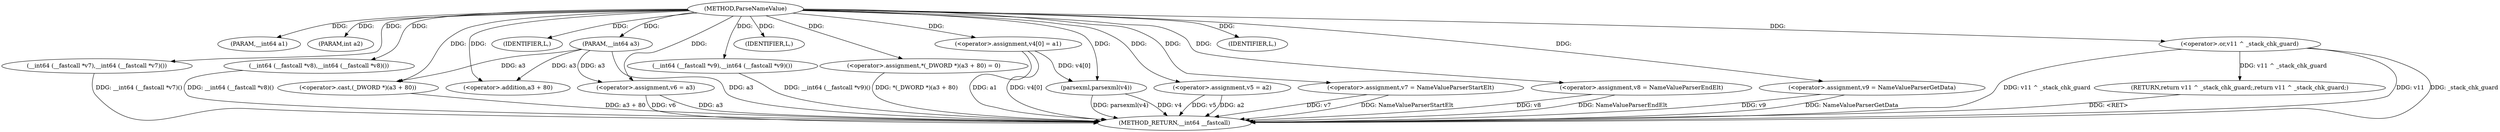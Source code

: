 digraph ParseNameValue {  
"1000109" [label = "(METHOD,ParseNameValue)" ]
"1000159" [label = "(METHOD_RETURN,__int64 __fastcall)" ]
"1000110" [label = "(PARAM,__int64 a1)" ]
"1000111" [label = "(PARAM,int a2)" ]
"1000112" [label = "(PARAM,__int64 a3)" ]
"1000117" [label = "(__int64 (__fastcall *v7),__int64 (__fastcall *v7)())" ]
"1000118" [label = "(__int64 (__fastcall *v8),__int64 (__fastcall *v8)())" ]
"1000119" [label = "(__int64 (__fastcall *v9),__int64 (__fastcall *v9)())" ]
"1000122" [label = "(IDENTIFIER,L,)" ]
"1000123" [label = "(<operator>.assignment,*(_DWORD *)(a3 + 80) = 0)" ]
"1000125" [label = "(<operator>.cast,(_DWORD *)(a3 + 80))" ]
"1000127" [label = "(<operator>.addition,a3 + 80)" ]
"1000131" [label = "(IDENTIFIER,L,)" ]
"1000132" [label = "(<operator>.assignment,v4[0] = a1)" ]
"1000137" [label = "(<operator>.assignment,v5 = a2)" ]
"1000140" [label = "(<operator>.assignment,v6 = a3)" ]
"1000143" [label = "(<operator>.assignment,v7 = NameValueParserStartElt)" ]
"1000146" [label = "(<operator>.assignment,v8 = NameValueParserEndElt)" ]
"1000149" [label = "(<operator>.assignment,v9 = NameValueParserGetData)" ]
"1000152" [label = "(IDENTIFIER,L,)" ]
"1000153" [label = "(parsexml,parsexml(v4))" ]
"1000155" [label = "(RETURN,return v11 ^ _stack_chk_guard;,return v11 ^ _stack_chk_guard;)" ]
"1000156" [label = "(<operator>.or,v11 ^ _stack_chk_guard)" ]
  "1000155" -> "1000159"  [ label = "DDG: <RET>"] 
  "1000123" -> "1000159"  [ label = "DDG: *(_DWORD *)(a3 + 80)"] 
  "1000156" -> "1000159"  [ label = "DDG: v11"] 
  "1000119" -> "1000159"  [ label = "DDG: __int64 (__fastcall *v9)()"] 
  "1000156" -> "1000159"  [ label = "DDG: _stack_chk_guard"] 
  "1000137" -> "1000159"  [ label = "DDG: v5"] 
  "1000156" -> "1000159"  [ label = "DDG: v11 ^ _stack_chk_guard"] 
  "1000112" -> "1000159"  [ label = "DDG: a3"] 
  "1000143" -> "1000159"  [ label = "DDG: v7"] 
  "1000132" -> "1000159"  [ label = "DDG: a1"] 
  "1000117" -> "1000159"  [ label = "DDG: __int64 (__fastcall *v7)()"] 
  "1000125" -> "1000159"  [ label = "DDG: a3 + 80"] 
  "1000137" -> "1000159"  [ label = "DDG: a2"] 
  "1000118" -> "1000159"  [ label = "DDG: __int64 (__fastcall *v8)()"] 
  "1000140" -> "1000159"  [ label = "DDG: a3"] 
  "1000153" -> "1000159"  [ label = "DDG: parsexml(v4)"] 
  "1000132" -> "1000159"  [ label = "DDG: v4[0]"] 
  "1000149" -> "1000159"  [ label = "DDG: v9"] 
  "1000146" -> "1000159"  [ label = "DDG: v8"] 
  "1000146" -> "1000159"  [ label = "DDG: NameValueParserEndElt"] 
  "1000140" -> "1000159"  [ label = "DDG: v6"] 
  "1000143" -> "1000159"  [ label = "DDG: NameValueParserStartElt"] 
  "1000153" -> "1000159"  [ label = "DDG: v4"] 
  "1000149" -> "1000159"  [ label = "DDG: NameValueParserGetData"] 
  "1000109" -> "1000110"  [ label = "DDG: "] 
  "1000109" -> "1000111"  [ label = "DDG: "] 
  "1000109" -> "1000112"  [ label = "DDG: "] 
  "1000109" -> "1000117"  [ label = "DDG: "] 
  "1000109" -> "1000118"  [ label = "DDG: "] 
  "1000109" -> "1000119"  [ label = "DDG: "] 
  "1000109" -> "1000122"  [ label = "DDG: "] 
  "1000109" -> "1000123"  [ label = "DDG: "] 
  "1000112" -> "1000125"  [ label = "DDG: a3"] 
  "1000109" -> "1000125"  [ label = "DDG: "] 
  "1000112" -> "1000127"  [ label = "DDG: a3"] 
  "1000109" -> "1000127"  [ label = "DDG: "] 
  "1000109" -> "1000131"  [ label = "DDG: "] 
  "1000109" -> "1000132"  [ label = "DDG: "] 
  "1000109" -> "1000137"  [ label = "DDG: "] 
  "1000112" -> "1000140"  [ label = "DDG: a3"] 
  "1000109" -> "1000140"  [ label = "DDG: "] 
  "1000109" -> "1000143"  [ label = "DDG: "] 
  "1000109" -> "1000146"  [ label = "DDG: "] 
  "1000109" -> "1000149"  [ label = "DDG: "] 
  "1000109" -> "1000152"  [ label = "DDG: "] 
  "1000132" -> "1000153"  [ label = "DDG: v4[0]"] 
  "1000109" -> "1000153"  [ label = "DDG: "] 
  "1000156" -> "1000155"  [ label = "DDG: v11 ^ _stack_chk_guard"] 
  "1000109" -> "1000156"  [ label = "DDG: "] 
}
